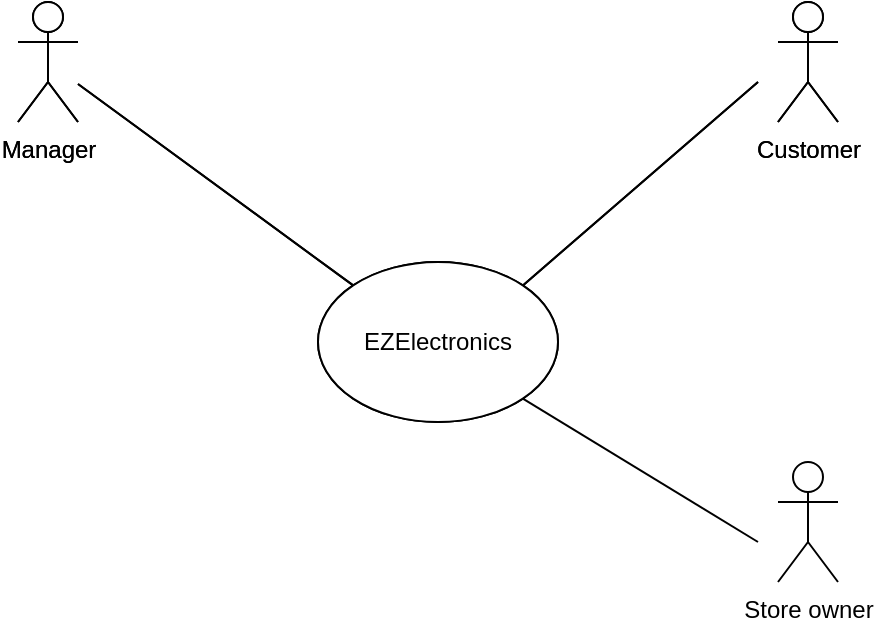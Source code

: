 <mxfile version="24.3.1" type="device">
  <diagram id="xmBBovGr6-4fbqpckJKo" name="Page-1">
    <mxGraphModel dx="1802" dy="882" grid="1" gridSize="10" guides="1" tooltips="1" connect="1" arrows="1" fold="1" page="1" pageScale="1" pageWidth="827" pageHeight="1169" math="0" shadow="0">
      <root>
        <mxCell id="0" />
        <mxCell id="1" parent="0" />
        <mxCell id="YgLCpqBoeRSBLpxQAKj4-1" value="Manager" style="shape=umlActor;verticalLabelPosition=bottom;verticalAlign=top;html=1;outlineConnect=0;" parent="1" vertex="1">
          <mxGeometry x="220" y="210" width="30" height="60" as="geometry" />
        </mxCell>
        <mxCell id="YgLCpqBoeRSBLpxQAKj4-2" value="Customer" style="shape=umlActor;verticalLabelPosition=bottom;verticalAlign=top;html=1;outlineConnect=0;" parent="1" vertex="1">
          <mxGeometry x="600" y="210" width="30" height="60" as="geometry" />
        </mxCell>
        <mxCell id="YgLCpqBoeRSBLpxQAKj4-3" value="EZElectronics" style="ellipse;whiteSpace=wrap;html=1;" parent="1" vertex="1">
          <mxGeometry x="370" y="340" width="120" height="80" as="geometry" />
        </mxCell>
        <mxCell id="YgLCpqBoeRSBLpxQAKj4-7" value="" style="endArrow=none;html=1;rounded=0;entryX=0;entryY=0;entryDx=0;entryDy=0;" parent="1" source="YgLCpqBoeRSBLpxQAKj4-1" target="YgLCpqBoeRSBLpxQAKj4-3" edge="1">
          <mxGeometry width="50" height="50" relative="1" as="geometry">
            <mxPoint x="240" y="300" as="sourcePoint" />
            <mxPoint x="440" y="240" as="targetPoint" />
          </mxGeometry>
        </mxCell>
        <mxCell id="YgLCpqBoeRSBLpxQAKj4-8" value="" style="endArrow=none;html=1;rounded=0;exitX=1;exitY=0;exitDx=0;exitDy=0;" parent="1" source="YgLCpqBoeRSBLpxQAKj4-3" edge="1">
          <mxGeometry width="50" height="50" relative="1" as="geometry">
            <mxPoint x="540" y="300" as="sourcePoint" />
            <mxPoint x="590" y="250" as="targetPoint" />
          </mxGeometry>
        </mxCell>
        <mxCell id="gz7x71-tzImeIPMa4Hl6-1" value="Manager" style="shape=umlActor;verticalLabelPosition=bottom;verticalAlign=top;html=1;outlineConnect=0;" vertex="1" parent="1">
          <mxGeometry x="220" y="210" width="30" height="60" as="geometry" />
        </mxCell>
        <mxCell id="gz7x71-tzImeIPMa4Hl6-2" value="Customer" style="shape=umlActor;verticalLabelPosition=bottom;verticalAlign=top;html=1;outlineConnect=0;" vertex="1" parent="1">
          <mxGeometry x="600" y="210" width="30" height="60" as="geometry" />
        </mxCell>
        <mxCell id="gz7x71-tzImeIPMa4Hl6-3" value="EZElectronics" style="ellipse;whiteSpace=wrap;html=1;" vertex="1" parent="1">
          <mxGeometry x="370" y="340" width="120" height="80" as="geometry" />
        </mxCell>
        <mxCell id="gz7x71-tzImeIPMa4Hl6-4" value="" style="endArrow=none;html=1;rounded=0;entryX=0;entryY=0;entryDx=0;entryDy=0;" edge="1" parent="1" source="gz7x71-tzImeIPMa4Hl6-1" target="gz7x71-tzImeIPMa4Hl6-3">
          <mxGeometry width="50" height="50" relative="1" as="geometry">
            <mxPoint x="240" y="300" as="sourcePoint" />
            <mxPoint x="440" y="240" as="targetPoint" />
          </mxGeometry>
        </mxCell>
        <mxCell id="gz7x71-tzImeIPMa4Hl6-5" value="" style="endArrow=none;html=1;rounded=0;exitX=1;exitY=0;exitDx=0;exitDy=0;" edge="1" parent="1" source="gz7x71-tzImeIPMa4Hl6-3">
          <mxGeometry width="50" height="50" relative="1" as="geometry">
            <mxPoint x="540" y="300" as="sourcePoint" />
            <mxPoint x="590" y="250" as="targetPoint" />
          </mxGeometry>
        </mxCell>
        <mxCell id="gz7x71-tzImeIPMa4Hl6-6" value="Store owner" style="shape=umlActor;verticalLabelPosition=bottom;verticalAlign=top;html=1;outlineConnect=0;" vertex="1" parent="1">
          <mxGeometry x="600" y="440" width="30" height="60" as="geometry" />
        </mxCell>
        <mxCell id="gz7x71-tzImeIPMa4Hl6-7" value="" style="endArrow=none;html=1;rounded=0;exitX=1;exitY=1;exitDx=0;exitDy=0;" edge="1" parent="1" source="gz7x71-tzImeIPMa4Hl6-3">
          <mxGeometry width="50" height="50" relative="1" as="geometry">
            <mxPoint x="482" y="362" as="sourcePoint" />
            <mxPoint x="590" y="480" as="targetPoint" />
          </mxGeometry>
        </mxCell>
      </root>
    </mxGraphModel>
  </diagram>
</mxfile>
